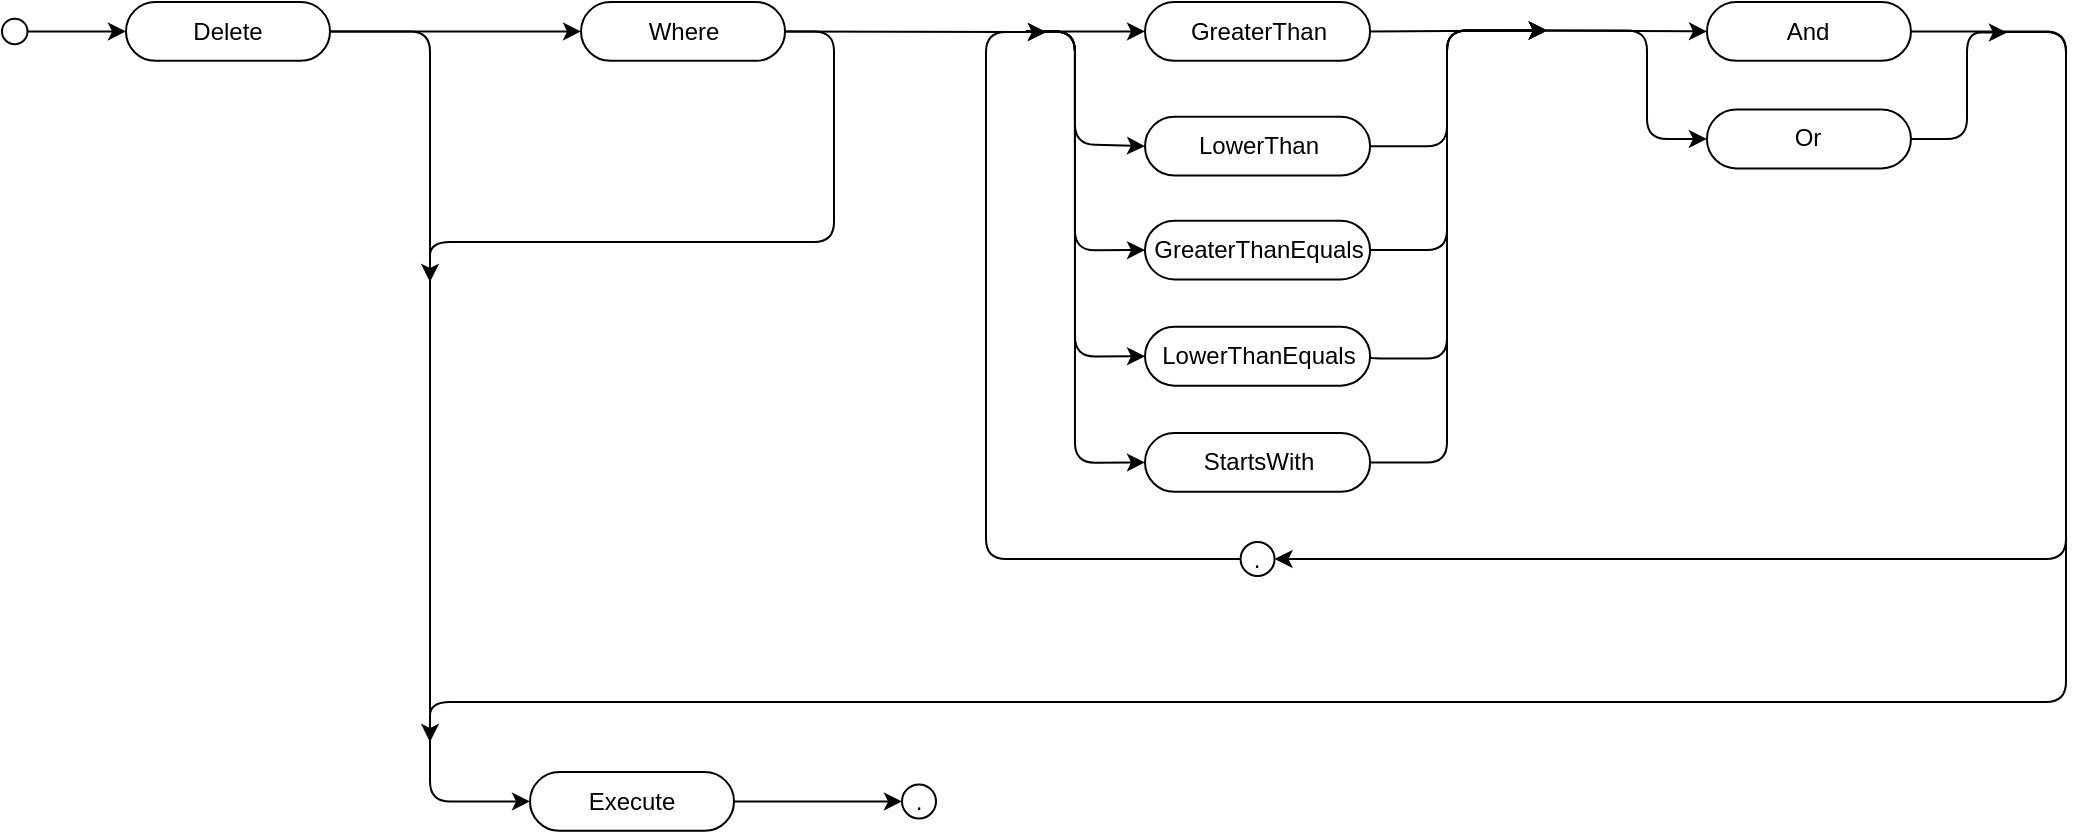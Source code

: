 <mxfile version="13.7.9" type="device"><diagram id="e0V2yViuIFmXmbXTQ0TA" name="Page-1"><mxGraphModel dx="1088" dy="968" grid="1" gridSize="10" guides="1" tooltips="1" connect="1" arrows="1" fold="1" page="1" pageScale="1" pageWidth="827" pageHeight="1169" math="0" shadow="0"><root><mxCell id="0"/><mxCell id="1" parent="0"/><mxCell id="bj6hGgxbNmtfMmKfit6P-25" value="And" style="rounded=1;whiteSpace=wrap;html=1;absoluteArcSize=1;imageWidth=24;arcSize=30;" parent="1" vertex="1"><mxGeometry x="882.477" y="170.001" width="102.005" height="29.429" as="geometry"/></mxCell><mxCell id="bj6hGgxbNmtfMmKfit6P-26" value="Or" style="rounded=1;whiteSpace=wrap;html=1;absoluteArcSize=1;imageWidth=24;arcSize=30;" parent="1" vertex="1"><mxGeometry x="882.477" y="223.765" width="102.005" height="29.429" as="geometry"/></mxCell><mxCell id="sdhnPHwVhuxs9W5geJwe-1" value="Where" style="rounded=1;whiteSpace=wrap;html=1;absoluteArcSize=1;imageWidth=24;arcSize=30;" parent="1" vertex="1"><mxGeometry x="319.514" y="170.002" width="102.005" height="29.429" as="geometry"/></mxCell><mxCell id="sdhnPHwVhuxs9W5geJwe-2" value="" style="ellipse;whiteSpace=wrap;html=1;aspect=fixed;" parent="1" vertex="1"><mxGeometry x="30" y="178.337" width="12.751" height="12.751" as="geometry"/></mxCell><mxCell id="bj6hGgxbNmtfMmKfit6P-8" style="edgeStyle=elbowEdgeStyle;rounded=1;orthogonalLoop=1;jettySize=auto;html=1;exitX=1;exitY=0.5;exitDx=0;exitDy=0;entryX=0;entryY=0.5;entryDx=0;entryDy=0;" parent="1" source="sdhnPHwVhuxs9W5geJwe-3" target="sdhnPHwVhuxs9W5geJwe-1" edge="1"><mxGeometry x="24" y="100" as="geometry"><mxPoint x="270.513" y="129.429" as="targetPoint"/><Array as="points"><mxPoint x="228.01" y="198.095"/></Array></mxGeometry></mxCell><mxCell id="sdhnPHwVhuxs9W5geJwe-3" value="Delete" style="rounded=1;whiteSpace=wrap;html=1;absoluteArcSize=1;imageWidth=24;arcSize=30;" parent="1" vertex="1"><mxGeometry x="92.003" y="170" width="102.005" height="29.429" as="geometry"/></mxCell><mxCell id="sdhnPHwVhuxs9W5geJwe-4" value="." style="ellipse;whiteSpace=wrap;html=1;aspect=fixed;" parent="1" vertex="1"><mxGeometry x="649.279" y="440" width="17.001" height="17.001" as="geometry"/></mxCell><mxCell id="sdhnPHwVhuxs9W5geJwe-8" value="Execute" style="rounded=1;whiteSpace=wrap;html=1;absoluteArcSize=1;imageWidth=24;arcSize=30;" parent="1" vertex="1"><mxGeometry x="294.002" y="555.001" width="102.005" height="29.429" as="geometry"/></mxCell><mxCell id="bj6hGgxbNmtfMmKfit6P-3" style="edgeStyle=elbowEdgeStyle;rounded=1;orthogonalLoop=1;jettySize=auto;html=1;exitX=1;exitY=0.5;exitDx=0;exitDy=0;entryX=0;entryY=0.5;entryDx=0;entryDy=0;" parent="1" source="sdhnPHwVhuxs9W5geJwe-3" target="sdhnPHwVhuxs9W5geJwe-8" edge="1"><mxGeometry x="24" y="100" as="geometry"/></mxCell><mxCell id="sdhnPHwVhuxs9W5geJwe-9" value="" style="endArrow=classic;html=1;exitX=1;exitY=0.5;exitDx=0;exitDy=0;entryX=0;entryY=0.5;entryDx=0;entryDy=0;" parent="1" source="sdhnPHwVhuxs9W5geJwe-2" target="sdhnPHwVhuxs9W5geJwe-3" edge="1"><mxGeometry x="24" y="170" width="50" height="50" as="geometry"><mxPoint x="211.01" y="366.19" as="sourcePoint"/><mxPoint x="253.512" y="317.143" as="targetPoint"/></mxGeometry></mxCell><mxCell id="bj6hGgxbNmtfMmKfit6P-9" value="" style="endArrow=classic;html=1;exitX=1;exitY=0.5;exitDx=0;exitDy=0;entryX=0;entryY=0.5;entryDx=0;entryDy=0;" parent="1" target="bj6hGgxbNmtfMmKfit6P-10" edge="1"><mxGeometry x="176.48" y="3.24" width="50" height="50" as="geometry"><mxPoint x="541.999" y="184.716" as="sourcePoint"/><mxPoint x="635.504" y="179.811" as="targetPoint"/></mxGeometry></mxCell><mxCell id="bj6hGgxbNmtfMmKfit6P-10" value="GreaterThan" style="rounded=1;whiteSpace=wrap;html=1;absoluteArcSize=1;imageWidth=24;arcSize=30;" parent="1" vertex="1"><mxGeometry x="601.506" y="170.004" width="112.541" height="29.424" as="geometry"/></mxCell><mxCell id="bj6hGgxbNmtfMmKfit6P-12" value="LowerThan" style="rounded=1;whiteSpace=wrap;html=1;absoluteArcSize=1;imageWidth=24;arcSize=30;" parent="1" vertex="1"><mxGeometry x="601.506" y="227.368" width="112.541" height="29.424" as="geometry"/></mxCell><mxCell id="bj6hGgxbNmtfMmKfit6P-13" value="GreaterThanEquals" style="rounded=1;whiteSpace=wrap;html=1;absoluteArcSize=1;imageWidth=24;arcSize=30;" parent="1" vertex="1"><mxGeometry x="601.506" y="279.322" width="112.541" height="29.424" as="geometry"/></mxCell><mxCell id="bj6hGgxbNmtfMmKfit6P-14" value="LowerThanEquals" style="rounded=1;whiteSpace=wrap;html=1;absoluteArcSize=1;imageWidth=24;arcSize=30;" parent="1" vertex="1"><mxGeometry x="601.506" y="332.415" width="112.541" height="29.424" as="geometry"/></mxCell><mxCell id="bj6hGgxbNmtfMmKfit6P-15" value="StartsWith" style="rounded=1;whiteSpace=wrap;html=1;absoluteArcSize=1;imageWidth=24;arcSize=30;" parent="1" vertex="1"><mxGeometry x="601.506" y="385.508" width="112.541" height="29.424" as="geometry"/></mxCell><mxCell id="bj6hGgxbNmtfMmKfit6P-19" value="" style="endArrow=classic;html=1;exitX=1;exitY=0.5;exitDx=0;exitDy=0;entryX=0;entryY=0.5;entryDx=0;entryDy=0;" parent="1" target="bj6hGgxbNmtfMmKfit6P-12" edge="1"><mxGeometry x="176.48" y="3.24" width="50" height="50" as="geometry"><mxPoint x="541.999" y="184.716" as="sourcePoint"/><mxPoint x="577.021" y="364.271" as="targetPoint"/><Array as="points"><mxPoint x="566.48" y="184.817"/><mxPoint x="566.48" y="241.096"/></Array></mxGeometry></mxCell><mxCell id="bj6hGgxbNmtfMmKfit6P-20" value="" style="endArrow=classic;html=1;exitX=1;exitY=0.5;exitDx=0;exitDy=0;entryX=0;entryY=0.5;entryDx=0;entryDy=0;" parent="1" target="bj6hGgxbNmtfMmKfit6P-13" edge="1"><mxGeometry x="176.48" y="3.24" width="50" height="50" as="geometry"><mxPoint x="541.999" y="184.716" as="sourcePoint"/><mxPoint x="612.047" y="251.698" as="targetPoint"/><Array as="points"><mxPoint x="566.48" y="184.817"/><mxPoint x="566.48" y="294.188"/></Array></mxGeometry></mxCell><mxCell id="bj6hGgxbNmtfMmKfit6P-21" value="" style="endArrow=classic;html=1;exitX=1;exitY=0.5;exitDx=0;exitDy=0;entryX=0;entryY=0.5;entryDx=0;entryDy=0;" parent="1" target="bj6hGgxbNmtfMmKfit6P-14" edge="1"><mxGeometry x="176.48" y="3.24" width="50" height="50" as="geometry"><mxPoint x="541.999" y="184.716" as="sourcePoint"/><mxPoint x="577.021" y="364.271" as="targetPoint"/><Array as="points"><mxPoint x="566.48" y="184.817"/><mxPoint x="566.48" y="347.281"/></Array></mxGeometry></mxCell><mxCell id="bj6hGgxbNmtfMmKfit6P-22" value="" style="endArrow=classic;html=1;exitX=1;exitY=0.5;exitDx=0;exitDy=0;entryX=0;entryY=0.5;entryDx=0;entryDy=0;" parent="1" target="bj6hGgxbNmtfMmKfit6P-15" edge="1"><mxGeometry x="176.48" y="3.24" width="50" height="50" as="geometry"><mxPoint x="541.999" y="184.716" as="sourcePoint"/><mxPoint x="577.021" y="364.271" as="targetPoint"/><Array as="points"><mxPoint x="566.48" y="184.817"/><mxPoint x="566.48" y="400.374"/></Array></mxGeometry></mxCell><mxCell id="T-OBd1Iexc5bCOGeHQ7D-2" value="" style="endArrow=classic;html=1;exitX=1;exitY=0.5;exitDx=0;exitDy=0;" parent="1" source="bj6hGgxbNmtfMmKfit6P-10" edge="1"><mxGeometry width="50" height="50" relative="1" as="geometry"><mxPoint x="772.48" y="293.24" as="sourcePoint"/><mxPoint x="802.48" y="184.24" as="targetPoint"/></mxGeometry></mxCell><mxCell id="T-OBd1Iexc5bCOGeHQ7D-3" value="" style="edgeStyle=segmentEdgeStyle;endArrow=classic;html=1;exitX=1;exitY=0.5;exitDx=0;exitDy=0;" parent="1" source="bj6hGgxbNmtfMmKfit6P-12" edge="1"><mxGeometry width="50" height="50" relative="1" as="geometry"><mxPoint x="762.48" y="263.24" as="sourcePoint"/><mxPoint x="802.48" y="184.24" as="targetPoint"/><Array as="points"><mxPoint x="714.48" y="242.24"/><mxPoint x="752.48" y="242.24"/><mxPoint x="752.48" y="184.24"/></Array></mxGeometry></mxCell><mxCell id="T-OBd1Iexc5bCOGeHQ7D-4" value="" style="edgeStyle=segmentEdgeStyle;endArrow=classic;html=1;exitX=1;exitY=0.5;exitDx=0;exitDy=0;" parent="1" source="bj6hGgxbNmtfMmKfit6P-13" edge="1"><mxGeometry width="50" height="50" relative="1" as="geometry"><mxPoint x="732.48" y="304.24" as="sourcePoint"/><mxPoint x="802.48" y="184.24" as="targetPoint"/><Array as="points"><mxPoint x="752.48" y="294.24"/><mxPoint x="752.48" y="184.24"/></Array></mxGeometry></mxCell><mxCell id="T-OBd1Iexc5bCOGeHQ7D-5" value="" style="edgeStyle=segmentEdgeStyle;endArrow=classic;html=1;exitX=1;exitY=0.5;exitDx=0;exitDy=0;" parent="1" source="bj6hGgxbNmtfMmKfit6P-14" edge="1"><mxGeometry width="50" height="50" relative="1" as="geometry"><mxPoint x="762.48" y="363.24" as="sourcePoint"/><mxPoint x="802.48" y="184.24" as="targetPoint"/><Array as="points"><mxPoint x="714.48" y="348.24"/><mxPoint x="752.48" y="348.24"/><mxPoint x="752.48" y="184.24"/></Array></mxGeometry></mxCell><mxCell id="T-OBd1Iexc5bCOGeHQ7D-6" value="" style="edgeStyle=segmentEdgeStyle;endArrow=classic;html=1;exitX=1;exitY=0.5;exitDx=0;exitDy=0;" parent="1" source="bj6hGgxbNmtfMmKfit6P-15" edge="1"><mxGeometry width="50" height="50" relative="1" as="geometry"><mxPoint x="772.48" y="294.24" as="sourcePoint"/><mxPoint x="802.48" y="184.24" as="targetPoint"/><Array as="points"><mxPoint x="752.48" y="400.24"/><mxPoint x="752.48" y="184.24"/></Array></mxGeometry></mxCell><mxCell id="T-OBd1Iexc5bCOGeHQ7D-7" value="" style="edgeStyle=segmentEdgeStyle;endArrow=classic;html=1;entryX=0;entryY=0.5;entryDx=0;entryDy=0;" parent="1" target="bj6hGgxbNmtfMmKfit6P-26" edge="1"><mxGeometry width="50" height="50" relative="1" as="geometry"><mxPoint x="792.48" y="184.24" as="sourcePoint"/><mxPoint x="852.48" y="263.24" as="targetPoint"/><Array as="points"><mxPoint x="852.48" y="184.24"/><mxPoint x="852.48" y="238.24"/></Array></mxGeometry></mxCell><mxCell id="T-OBd1Iexc5bCOGeHQ7D-8" value="" style="endArrow=classic;html=1;entryX=0;entryY=0.5;entryDx=0;entryDy=0;" parent="1" target="bj6hGgxbNmtfMmKfit6P-25" edge="1"><mxGeometry width="50" height="50" relative="1" as="geometry"><mxPoint x="792.48" y="184.24" as="sourcePoint"/><mxPoint x="852.48" y="163.24" as="targetPoint"/></mxGeometry></mxCell><mxCell id="T-OBd1Iexc5bCOGeHQ7D-9" value="" style="edgeStyle=segmentEdgeStyle;endArrow=classic;html=1;exitX=1;exitY=0.5;exitDx=0;exitDy=0;" parent="1" source="bj6hGgxbNmtfMmKfit6P-25" edge="1"><mxGeometry width="50" height="50" relative="1" as="geometry"><mxPoint x="1020" y="170" as="sourcePoint"/><mxPoint x="244" y="540" as="targetPoint"/><Array as="points"><mxPoint x="1062" y="185"/><mxPoint x="1062" y="520"/><mxPoint x="244" y="520"/></Array></mxGeometry></mxCell><mxCell id="T-OBd1Iexc5bCOGeHQ7D-10" value="" style="edgeStyle=segmentEdgeStyle;endArrow=classic;html=1;exitX=1;exitY=0.5;exitDx=0;exitDy=0;" parent="1" source="bj6hGgxbNmtfMmKfit6P-26" edge="1"><mxGeometry width="50" height="50" relative="1" as="geometry"><mxPoint x="1002.48" y="263.24" as="sourcePoint"/><mxPoint x="1032.48" y="185.24" as="targetPoint"/><Array as="points"><mxPoint x="984.48" y="239.24"/><mxPoint x="1012.48" y="239.24"/><mxPoint x="1012.48" y="185.24"/></Array></mxGeometry></mxCell><mxCell id="T-OBd1Iexc5bCOGeHQ7D-12" value="" style="edgeStyle=segmentEdgeStyle;endArrow=classic;html=1;exitX=0;exitY=0.5;exitDx=0;exitDy=0;" parent="1" source="sdhnPHwVhuxs9W5geJwe-4" edge="1"><mxGeometry width="50" height="50" relative="1" as="geometry"><mxPoint x="649.279" y="443.5" as="sourcePoint"/><mxPoint x="552" y="185" as="targetPoint"/><Array as="points"><mxPoint x="522" y="448"/><mxPoint x="522" y="185"/></Array></mxGeometry></mxCell><mxCell id="T-OBd1Iexc5bCOGeHQ7D-13" value="" style="edgeStyle=segmentEdgeStyle;endArrow=classic;html=1;entryX=1;entryY=0.5;entryDx=0;entryDy=0;" parent="1" edge="1"><mxGeometry width="50" height="50" relative="1" as="geometry"><mxPoint x="1030" y="185" as="sourcePoint"/><mxPoint x="666.28" y="448.5" as="targetPoint"/><Array as="points"><mxPoint x="1062" y="185"/><mxPoint x="1062" y="449"/></Array></mxGeometry></mxCell><mxCell id="T-OBd1Iexc5bCOGeHQ7D-14" value="" style="endArrow=classic;html=1;exitX=1;exitY=0.5;exitDx=0;exitDy=0;" parent="1" source="sdhnPHwVhuxs9W5geJwe-1" edge="1"><mxGeometry width="50" height="50" relative="1" as="geometry"><mxPoint x="642" y="390" as="sourcePoint"/><mxPoint x="552" y="185" as="targetPoint"/></mxGeometry></mxCell><mxCell id="T-OBd1Iexc5bCOGeHQ7D-16" value="" style="edgeStyle=segmentEdgeStyle;endArrow=classic;html=1;exitX=1;exitY=0.5;exitDx=0;exitDy=0;" parent="1" source="sdhnPHwVhuxs9W5geJwe-1" edge="1"><mxGeometry width="50" height="50" relative="1" as="geometry"><mxPoint x="470" y="220" as="sourcePoint"/><mxPoint x="244" y="310" as="targetPoint"/><Array as="points"><mxPoint x="446" y="185"/><mxPoint x="446" y="290"/><mxPoint x="244" y="290"/></Array></mxGeometry></mxCell><mxCell id="bj6hGgxbNmtfMmKfit6P-4" value="." style="ellipse;whiteSpace=wrap;html=1;aspect=fixed;" parent="1" vertex="1"><mxGeometry x="480.004" y="561.216" width="17.001" height="17.001" as="geometry"/></mxCell><mxCell id="HLSS74wi3VwZK8ZOEy3e-1" value="" style="endArrow=classic;html=1;exitX=1;exitY=0.5;exitDx=0;exitDy=0;" edge="1" parent="1" source="sdhnPHwVhuxs9W5geJwe-8" target="bj6hGgxbNmtfMmKfit6P-4"><mxGeometry x="55.99" y="69.43" width="50" height="50" as="geometry"><mxPoint x="396.007" y="569.716" as="sourcePoint"/><mxPoint x="515.014" y="569.716" as="targetPoint"/><Array as="points"/></mxGeometry></mxCell></root></mxGraphModel></diagram></mxfile>